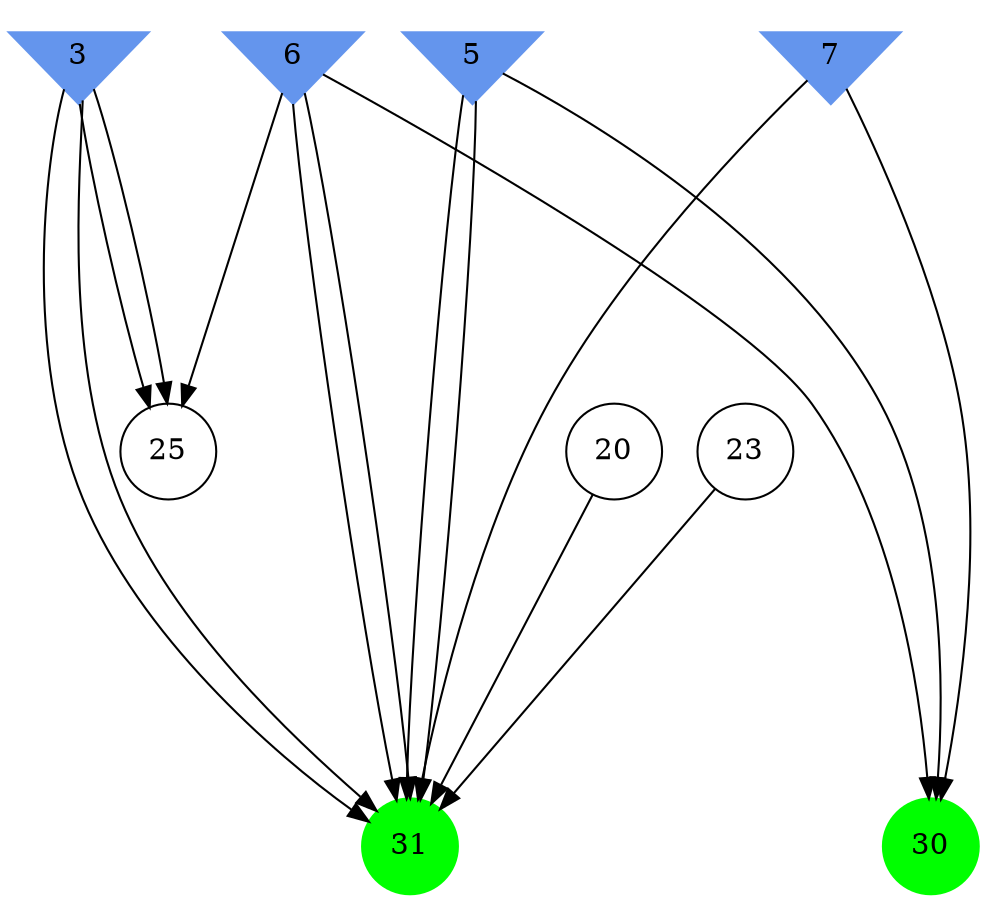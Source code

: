 digraph brain {
	ranksep=2.0;
	3 [shape=invtriangle,style=filled,color=cornflowerblue];
	5 [shape=invtriangle,style=filled,color=cornflowerblue];
	6 [shape=invtriangle,style=filled,color=cornflowerblue];
	7 [shape=invtriangle,style=filled,color=cornflowerblue];
	20 [shape=circle,color=black];
	23 [shape=circle,color=black];
	25 [shape=circle,color=black];
	30 [shape=circle,style=filled,color=green];
	31 [shape=circle,style=filled,color=green];
	6	->	31;
	6	->	25;
	3	->	31;
	3	->	25;
	3	->	31;
	3	->	25;
	23	->	31;
	5	->	31;
	20	->	31;
	6	->	31;
	6	->	30;
	5	->	31;
	5	->	30;
	7	->	31;
	7	->	30;
	{ rank=same; 3; 5; 6; 7; }
	{ rank=same; 20; 23; 25; }
	{ rank=same; 30; 31; }
}
